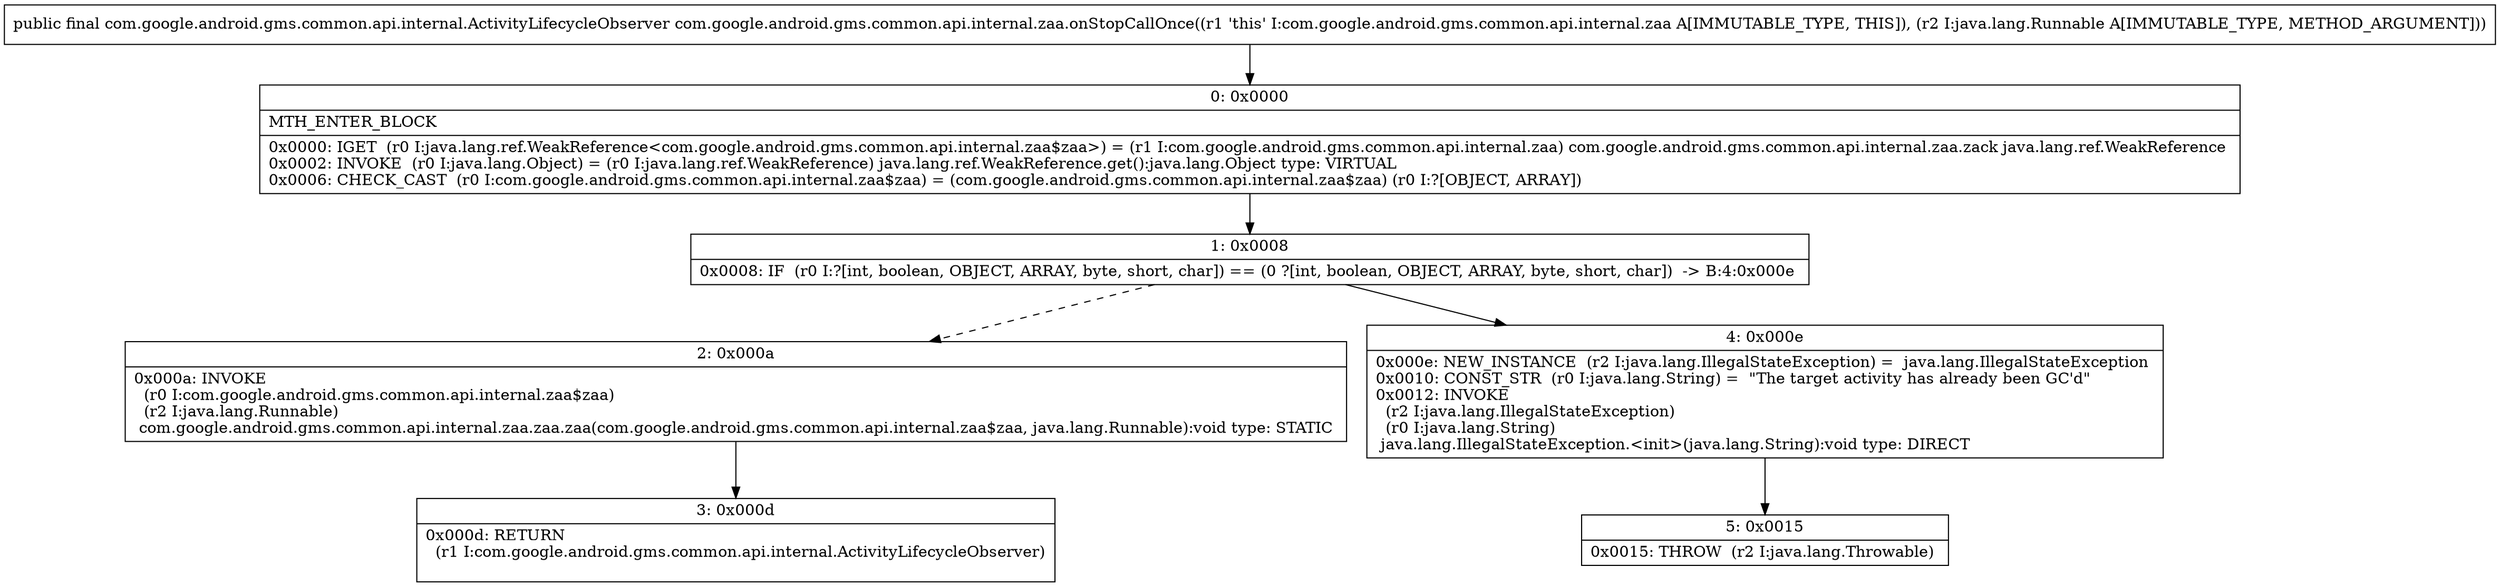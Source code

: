 digraph "CFG forcom.google.android.gms.common.api.internal.zaa.onStopCallOnce(Ljava\/lang\/Runnable;)Lcom\/google\/android\/gms\/common\/api\/internal\/ActivityLifecycleObserver;" {
Node_0 [shape=record,label="{0\:\ 0x0000|MTH_ENTER_BLOCK\l|0x0000: IGET  (r0 I:java.lang.ref.WeakReference\<com.google.android.gms.common.api.internal.zaa$zaa\>) = (r1 I:com.google.android.gms.common.api.internal.zaa) com.google.android.gms.common.api.internal.zaa.zack java.lang.ref.WeakReference \l0x0002: INVOKE  (r0 I:java.lang.Object) = (r0 I:java.lang.ref.WeakReference) java.lang.ref.WeakReference.get():java.lang.Object type: VIRTUAL \l0x0006: CHECK_CAST  (r0 I:com.google.android.gms.common.api.internal.zaa$zaa) = (com.google.android.gms.common.api.internal.zaa$zaa) (r0 I:?[OBJECT, ARRAY]) \l}"];
Node_1 [shape=record,label="{1\:\ 0x0008|0x0008: IF  (r0 I:?[int, boolean, OBJECT, ARRAY, byte, short, char]) == (0 ?[int, boolean, OBJECT, ARRAY, byte, short, char])  \-\> B:4:0x000e \l}"];
Node_2 [shape=record,label="{2\:\ 0x000a|0x000a: INVOKE  \l  (r0 I:com.google.android.gms.common.api.internal.zaa$zaa)\l  (r2 I:java.lang.Runnable)\l com.google.android.gms.common.api.internal.zaa.zaa.zaa(com.google.android.gms.common.api.internal.zaa$zaa, java.lang.Runnable):void type: STATIC \l}"];
Node_3 [shape=record,label="{3\:\ 0x000d|0x000d: RETURN  \l  (r1 I:com.google.android.gms.common.api.internal.ActivityLifecycleObserver)\l \l}"];
Node_4 [shape=record,label="{4\:\ 0x000e|0x000e: NEW_INSTANCE  (r2 I:java.lang.IllegalStateException) =  java.lang.IllegalStateException \l0x0010: CONST_STR  (r0 I:java.lang.String) =  \"The target activity has already been GC'd\" \l0x0012: INVOKE  \l  (r2 I:java.lang.IllegalStateException)\l  (r0 I:java.lang.String)\l java.lang.IllegalStateException.\<init\>(java.lang.String):void type: DIRECT \l}"];
Node_5 [shape=record,label="{5\:\ 0x0015|0x0015: THROW  (r2 I:java.lang.Throwable) \l}"];
MethodNode[shape=record,label="{public final com.google.android.gms.common.api.internal.ActivityLifecycleObserver com.google.android.gms.common.api.internal.zaa.onStopCallOnce((r1 'this' I:com.google.android.gms.common.api.internal.zaa A[IMMUTABLE_TYPE, THIS]), (r2 I:java.lang.Runnable A[IMMUTABLE_TYPE, METHOD_ARGUMENT])) }"];
MethodNode -> Node_0;
Node_0 -> Node_1;
Node_1 -> Node_2[style=dashed];
Node_1 -> Node_4;
Node_2 -> Node_3;
Node_4 -> Node_5;
}

